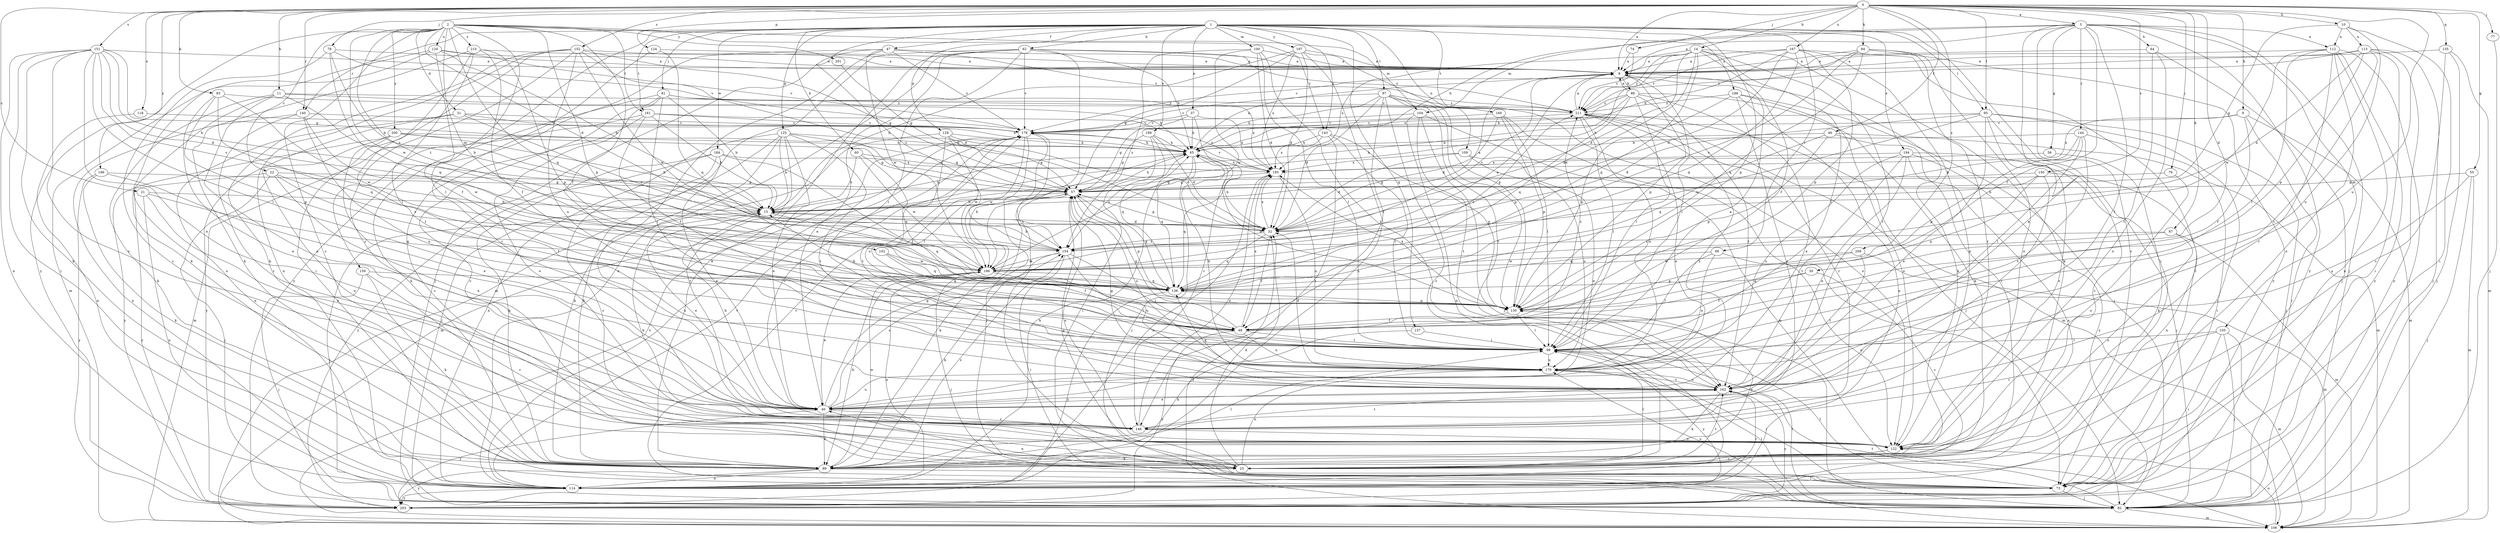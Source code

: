 strict digraph  {
0;
1;
2;
3;
8;
9;
10;
11;
14;
15;
21;
22;
23;
30;
31;
32;
37;
40;
46;
47;
48;
55;
56;
57;
60;
62;
64;
65;
66;
73;
74;
77;
78;
79;
81;
82;
83;
84;
87;
88;
89;
95;
97;
98;
100;
102;
104;
105;
106;
109;
112;
113;
114;
118;
120;
122;
124;
125;
128;
130;
135;
137;
138;
140;
143;
144;
146;
150;
151;
152;
154;
159;
160;
161;
162;
167;
170;
178;
184;
186;
188;
189;
194;
195;
196;
197;
200;
201;
203;
209;
210;
211;
0 -> 3  [label=a];
0 -> 8  [label=a];
0 -> 9  [label=b];
0 -> 10  [label=b];
0 -> 11  [label=b];
0 -> 14  [label=b];
0 -> 21  [label=c];
0 -> 30  [label=d];
0 -> 46  [label=f];
0 -> 55  [label=g];
0 -> 74  [label=j];
0 -> 77  [label=j];
0 -> 78  [label=j];
0 -> 79  [label=j];
0 -> 83  [label=k];
0 -> 84  [label=k];
0 -> 87  [label=k];
0 -> 95  [label=l];
0 -> 118  [label=o];
0 -> 124  [label=p];
0 -> 135  [label=q];
0 -> 140  [label=r];
0 -> 150  [label=s];
0 -> 151  [label=s];
0 -> 152  [label=s];
0 -> 167  [label=u];
0 -> 170  [label=u];
0 -> 196  [label=y];
0 -> 209  [label=z];
1 -> 37  [label=e];
1 -> 47  [label=f];
1 -> 60  [label=h];
1 -> 62  [label=h];
1 -> 66  [label=i];
1 -> 73  [label=i];
1 -> 81  [label=j];
1 -> 95  [label=l];
1 -> 97  [label=l];
1 -> 100  [label=m];
1 -> 109  [label=n];
1 -> 125  [label=p];
1 -> 128  [label=p];
1 -> 130  [label=p];
1 -> 137  [label=q];
1 -> 140  [label=r];
1 -> 143  [label=r];
1 -> 154  [label=s];
1 -> 159  [label=t];
1 -> 160  [label=t];
1 -> 161  [label=t];
1 -> 184  [label=w];
1 -> 188  [label=x];
1 -> 189  [label=x];
1 -> 194  [label=x];
1 -> 197  [label=y];
2 -> 22  [label=c];
2 -> 23  [label=c];
2 -> 31  [label=d];
2 -> 32  [label=d];
2 -> 48  [label=f];
2 -> 98  [label=l];
2 -> 102  [label=m];
2 -> 104  [label=m];
2 -> 120  [label=o];
2 -> 130  [label=p];
2 -> 138  [label=q];
2 -> 143  [label=r];
2 -> 154  [label=s];
2 -> 161  [label=t];
2 -> 186  [label=w];
2 -> 200  [label=y];
2 -> 201  [label=y];
2 -> 203  [label=y];
2 -> 210  [label=z];
3 -> 8  [label=a];
3 -> 23  [label=c];
3 -> 40  [label=e];
3 -> 48  [label=f];
3 -> 56  [label=g];
3 -> 64  [label=h];
3 -> 65  [label=h];
3 -> 82  [label=j];
3 -> 104  [label=m];
3 -> 105  [label=m];
3 -> 112  [label=n];
3 -> 144  [label=r];
3 -> 162  [label=t];
3 -> 203  [label=y];
8 -> 88  [label=k];
8 -> 89  [label=k];
8 -> 98  [label=l];
8 -> 130  [label=p];
8 -> 154  [label=s];
9 -> 48  [label=f];
9 -> 73  [label=i];
9 -> 106  [label=m];
9 -> 178  [label=v];
9 -> 195  [label=x];
10 -> 57  [label=g];
10 -> 73  [label=i];
10 -> 112  [label=n];
10 -> 113  [label=n];
10 -> 170  [label=u];
11 -> 15  [label=b];
11 -> 40  [label=e];
11 -> 65  [label=h];
11 -> 89  [label=k];
11 -> 122  [label=o];
11 -> 211  [label=z];
14 -> 8  [label=a];
14 -> 15  [label=b];
14 -> 32  [label=d];
14 -> 48  [label=f];
14 -> 89  [label=k];
14 -> 98  [label=l];
14 -> 138  [label=q];
14 -> 162  [label=t];
14 -> 186  [label=w];
14 -> 195  [label=x];
14 -> 211  [label=z];
15 -> 32  [label=d];
15 -> 40  [label=e];
15 -> 65  [label=h];
15 -> 82  [label=j];
15 -> 138  [label=q];
21 -> 15  [label=b];
21 -> 40  [label=e];
21 -> 114  [label=n];
21 -> 138  [label=q];
22 -> 40  [label=e];
22 -> 48  [label=f];
22 -> 57  [label=g];
22 -> 82  [label=j];
22 -> 154  [label=s];
22 -> 203  [label=y];
23 -> 32  [label=d];
23 -> 57  [label=g];
23 -> 98  [label=l];
23 -> 162  [label=t];
23 -> 170  [label=u];
30 -> 23  [label=c];
30 -> 48  [label=f];
30 -> 138  [label=q];
31 -> 65  [label=h];
31 -> 114  [label=n];
31 -> 154  [label=s];
31 -> 178  [label=v];
31 -> 203  [label=y];
32 -> 8  [label=a];
32 -> 48  [label=f];
32 -> 57  [label=g];
32 -> 65  [label=h];
32 -> 138  [label=q];
32 -> 154  [label=s];
32 -> 195  [label=x];
37 -> 57  [label=g];
37 -> 65  [label=h];
37 -> 146  [label=r];
37 -> 178  [label=v];
37 -> 195  [label=x];
40 -> 15  [label=b];
40 -> 57  [label=g];
40 -> 89  [label=k];
40 -> 146  [label=r];
40 -> 154  [label=s];
40 -> 170  [label=u];
40 -> 203  [label=y];
40 -> 211  [label=z];
46 -> 23  [label=c];
46 -> 65  [label=h];
46 -> 106  [label=m];
46 -> 130  [label=p];
46 -> 138  [label=q];
47 -> 8  [label=a];
47 -> 82  [label=j];
47 -> 146  [label=r];
47 -> 178  [label=v];
47 -> 186  [label=w];
47 -> 203  [label=y];
47 -> 211  [label=z];
48 -> 57  [label=g];
48 -> 98  [label=l];
48 -> 170  [label=u];
48 -> 195  [label=x];
48 -> 203  [label=y];
48 -> 211  [label=z];
55 -> 57  [label=g];
55 -> 82  [label=j];
55 -> 106  [label=m];
55 -> 170  [label=u];
56 -> 89  [label=k];
56 -> 195  [label=x];
57 -> 15  [label=b];
57 -> 65  [label=h];
57 -> 89  [label=k];
57 -> 122  [label=o];
57 -> 130  [label=p];
57 -> 154  [label=s];
57 -> 170  [label=u];
60 -> 15  [label=b];
60 -> 138  [label=q];
60 -> 186  [label=w];
60 -> 195  [label=x];
62 -> 8  [label=a];
62 -> 23  [label=c];
62 -> 40  [label=e];
62 -> 65  [label=h];
62 -> 89  [label=k];
62 -> 98  [label=l];
62 -> 106  [label=m];
62 -> 114  [label=n];
62 -> 178  [label=v];
62 -> 211  [label=z];
64 -> 8  [label=a];
64 -> 82  [label=j];
64 -> 122  [label=o];
64 -> 162  [label=t];
65 -> 8  [label=a];
65 -> 82  [label=j];
65 -> 138  [label=q];
65 -> 154  [label=s];
65 -> 195  [label=x];
66 -> 98  [label=l];
66 -> 122  [label=o];
66 -> 170  [label=u];
66 -> 186  [label=w];
73 -> 40  [label=e];
73 -> 82  [label=j];
73 -> 98  [label=l];
73 -> 178  [label=v];
74 -> 8  [label=a];
74 -> 211  [label=z];
77 -> 82  [label=j];
78 -> 8  [label=a];
78 -> 15  [label=b];
78 -> 23  [label=c];
78 -> 138  [label=q];
78 -> 178  [label=v];
79 -> 57  [label=g];
79 -> 122  [label=o];
81 -> 15  [label=b];
81 -> 23  [label=c];
81 -> 89  [label=k];
81 -> 98  [label=l];
81 -> 122  [label=o];
81 -> 195  [label=x];
81 -> 211  [label=z];
82 -> 98  [label=l];
82 -> 106  [label=m];
82 -> 162  [label=t];
82 -> 170  [label=u];
83 -> 40  [label=e];
83 -> 130  [label=p];
83 -> 138  [label=q];
83 -> 186  [label=w];
83 -> 211  [label=z];
84 -> 8  [label=a];
84 -> 122  [label=o];
84 -> 138  [label=q];
84 -> 146  [label=r];
84 -> 154  [label=s];
84 -> 178  [label=v];
84 -> 203  [label=y];
87 -> 106  [label=m];
87 -> 122  [label=o];
87 -> 138  [label=q];
87 -> 154  [label=s];
88 -> 8  [label=a];
88 -> 15  [label=b];
88 -> 40  [label=e];
88 -> 65  [label=h];
88 -> 89  [label=k];
88 -> 98  [label=l];
88 -> 138  [label=q];
88 -> 162  [label=t];
88 -> 211  [label=z];
89 -> 73  [label=i];
89 -> 98  [label=l];
89 -> 114  [label=n];
89 -> 130  [label=p];
89 -> 154  [label=s];
89 -> 186  [label=w];
89 -> 203  [label=y];
95 -> 23  [label=c];
95 -> 32  [label=d];
95 -> 40  [label=e];
95 -> 73  [label=i];
95 -> 82  [label=j];
95 -> 122  [label=o];
95 -> 178  [label=v];
95 -> 186  [label=w];
97 -> 23  [label=c];
97 -> 32  [label=d];
97 -> 48  [label=f];
97 -> 65  [label=h];
97 -> 122  [label=o];
97 -> 130  [label=p];
97 -> 162  [label=t];
97 -> 178  [label=v];
97 -> 211  [label=z];
98 -> 8  [label=a];
98 -> 170  [label=u];
98 -> 203  [label=y];
100 -> 8  [label=a];
100 -> 32  [label=d];
100 -> 98  [label=l];
100 -> 154  [label=s];
100 -> 162  [label=t];
100 -> 186  [label=w];
102 -> 48  [label=f];
102 -> 138  [label=q];
102 -> 186  [label=w];
104 -> 82  [label=j];
104 -> 106  [label=m];
104 -> 114  [label=n];
104 -> 162  [label=t];
104 -> 178  [label=v];
105 -> 73  [label=i];
105 -> 82  [label=j];
105 -> 98  [label=l];
105 -> 106  [label=m];
105 -> 146  [label=r];
106 -> 32  [label=d];
106 -> 98  [label=l];
106 -> 122  [label=o];
106 -> 178  [label=v];
109 -> 32  [label=d];
109 -> 40  [label=e];
109 -> 170  [label=u];
109 -> 195  [label=x];
112 -> 8  [label=a];
112 -> 82  [label=j];
112 -> 98  [label=l];
112 -> 114  [label=n];
112 -> 122  [label=o];
112 -> 146  [label=r];
112 -> 186  [label=w];
112 -> 203  [label=y];
113 -> 8  [label=a];
113 -> 32  [label=d];
113 -> 73  [label=i];
113 -> 82  [label=j];
113 -> 130  [label=p];
113 -> 162  [label=t];
113 -> 203  [label=y];
113 -> 211  [label=z];
114 -> 65  [label=h];
114 -> 162  [label=t];
114 -> 178  [label=v];
114 -> 203  [label=y];
118 -> 114  [label=n];
118 -> 178  [label=v];
120 -> 8  [label=a];
120 -> 15  [label=b];
120 -> 48  [label=f];
120 -> 89  [label=k];
120 -> 106  [label=m];
120 -> 178  [label=v];
122 -> 15  [label=b];
122 -> 23  [label=c];
122 -> 89  [label=k];
124 -> 8  [label=a];
124 -> 138  [label=q];
124 -> 146  [label=r];
125 -> 15  [label=b];
125 -> 40  [label=e];
125 -> 57  [label=g];
125 -> 65  [label=h];
125 -> 82  [label=j];
125 -> 89  [label=k];
125 -> 114  [label=n];
125 -> 146  [label=r];
125 -> 162  [label=t];
128 -> 32  [label=d];
128 -> 57  [label=g];
128 -> 65  [label=h];
128 -> 89  [label=k];
128 -> 162  [label=t];
128 -> 186  [label=w];
130 -> 15  [label=b];
130 -> 48  [label=f];
130 -> 65  [label=h];
130 -> 98  [label=l];
130 -> 195  [label=x];
135 -> 8  [label=a];
135 -> 23  [label=c];
135 -> 82  [label=j];
135 -> 106  [label=m];
137 -> 89  [label=k];
137 -> 98  [label=l];
138 -> 57  [label=g];
138 -> 130  [label=p];
138 -> 203  [label=y];
138 -> 211  [label=z];
140 -> 114  [label=n];
140 -> 146  [label=r];
140 -> 170  [label=u];
140 -> 178  [label=v];
140 -> 186  [label=w];
143 -> 65  [label=h];
143 -> 98  [label=l];
143 -> 130  [label=p];
143 -> 146  [label=r];
143 -> 195  [label=x];
144 -> 15  [label=b];
144 -> 65  [label=h];
144 -> 73  [label=i];
144 -> 98  [label=l];
144 -> 130  [label=p];
144 -> 162  [label=t];
146 -> 122  [label=o];
146 -> 162  [label=t];
146 -> 178  [label=v];
146 -> 195  [label=x];
150 -> 15  [label=b];
150 -> 57  [label=g];
150 -> 114  [label=n];
150 -> 130  [label=p];
150 -> 162  [label=t];
151 -> 8  [label=a];
151 -> 15  [label=b];
151 -> 32  [label=d];
151 -> 40  [label=e];
151 -> 57  [label=g];
151 -> 73  [label=i];
151 -> 89  [label=k];
151 -> 98  [label=l];
151 -> 114  [label=n];
151 -> 122  [label=o];
151 -> 154  [label=s];
152 -> 8  [label=a];
152 -> 32  [label=d];
152 -> 57  [label=g];
152 -> 73  [label=i];
152 -> 89  [label=k];
152 -> 114  [label=n];
152 -> 146  [label=r];
152 -> 170  [label=u];
152 -> 186  [label=w];
154 -> 15  [label=b];
154 -> 73  [label=i];
154 -> 89  [label=k];
154 -> 98  [label=l];
154 -> 170  [label=u];
154 -> 186  [label=w];
159 -> 23  [label=c];
159 -> 82  [label=j];
159 -> 89  [label=k];
159 -> 138  [label=q];
160 -> 32  [label=d];
160 -> 73  [label=i];
160 -> 98  [label=l];
160 -> 130  [label=p];
160 -> 178  [label=v];
161 -> 15  [label=b];
161 -> 23  [label=c];
161 -> 48  [label=f];
161 -> 106  [label=m];
161 -> 178  [label=v];
161 -> 195  [label=x];
162 -> 40  [label=e];
162 -> 57  [label=g];
162 -> 89  [label=k];
162 -> 138  [label=q];
162 -> 170  [label=u];
162 -> 203  [label=y];
167 -> 8  [label=a];
167 -> 32  [label=d];
167 -> 65  [label=h];
167 -> 73  [label=i];
167 -> 122  [label=o];
167 -> 130  [label=p];
167 -> 138  [label=q];
167 -> 211  [label=z];
170 -> 32  [label=d];
170 -> 65  [label=h];
170 -> 73  [label=i];
170 -> 162  [label=t];
178 -> 65  [label=h];
178 -> 82  [label=j];
178 -> 98  [label=l];
178 -> 106  [label=m];
178 -> 114  [label=n];
178 -> 170  [label=u];
178 -> 186  [label=w];
184 -> 23  [label=c];
184 -> 40  [label=e];
184 -> 48  [label=f];
184 -> 89  [label=k];
184 -> 195  [label=x];
184 -> 203  [label=y];
186 -> 8  [label=a];
186 -> 40  [label=e];
186 -> 65  [label=h];
186 -> 82  [label=j];
186 -> 89  [label=k];
186 -> 98  [label=l];
186 -> 114  [label=n];
186 -> 138  [label=q];
188 -> 82  [label=j];
188 -> 114  [label=n];
188 -> 122  [label=o];
188 -> 130  [label=p];
188 -> 146  [label=r];
188 -> 211  [label=z];
189 -> 32  [label=d];
189 -> 57  [label=g];
189 -> 65  [label=h];
189 -> 73  [label=i];
189 -> 138  [label=q];
194 -> 40  [label=e];
194 -> 82  [label=j];
194 -> 114  [label=n];
194 -> 162  [label=t];
194 -> 170  [label=u];
194 -> 195  [label=x];
194 -> 203  [label=y];
195 -> 57  [label=g];
195 -> 114  [label=n];
195 -> 138  [label=q];
195 -> 170  [label=u];
195 -> 178  [label=v];
196 -> 57  [label=g];
196 -> 89  [label=k];
196 -> 162  [label=t];
196 -> 203  [label=y];
197 -> 8  [label=a];
197 -> 15  [label=b];
197 -> 32  [label=d];
197 -> 57  [label=g];
197 -> 114  [label=n];
197 -> 130  [label=p];
197 -> 195  [label=x];
200 -> 15  [label=b];
200 -> 40  [label=e];
200 -> 57  [label=g];
200 -> 65  [label=h];
200 -> 122  [label=o];
200 -> 203  [label=y];
201 -> 57  [label=g];
209 -> 106  [label=m];
209 -> 130  [label=p];
209 -> 162  [label=t];
209 -> 186  [label=w];
210 -> 8  [label=a];
210 -> 48  [label=f];
210 -> 89  [label=k];
210 -> 98  [label=l];
210 -> 130  [label=p];
210 -> 162  [label=t];
211 -> 8  [label=a];
211 -> 40  [label=e];
211 -> 82  [label=j];
211 -> 98  [label=l];
211 -> 106  [label=m];
211 -> 146  [label=r];
211 -> 170  [label=u];
211 -> 178  [label=v];
}
